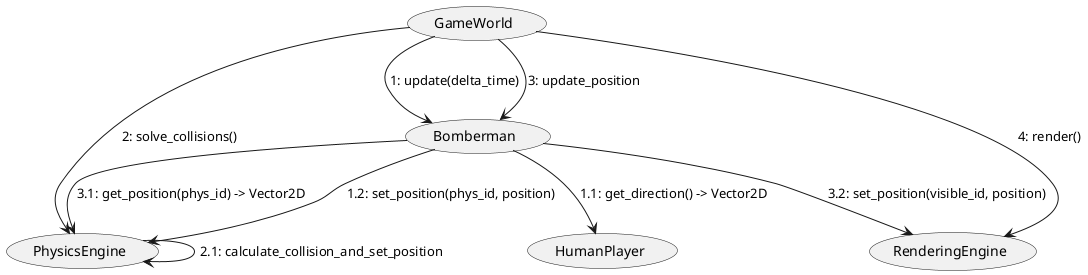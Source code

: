 @startuml

(GameWorld) --> (Bomberman) : "1: update(delta_time)"
(Bomberman) --> (HumanPlayer) : "1.1: get_direction() -> Vector2D"
(Bomberman) --> (PhysicsEngine) : "1.2: set_position(phys_id, position)"
(GameWorld) --> (PhysicsEngine) : "2: solve_collisions()"
(PhysicsEngine) --> (PhysicsEngine) : "2.1: calculate_collision_and_set_position"
(GameWorld) --> (Bomberman) : "3: update_position"
(Bomberman) --> (PhysicsEngine) : "3.1: get_position(phys_id) -> Vector2D"
(Bomberman) --> (RenderingEngine) : "3.2: set_position(visible_id, position)"
(GameWorld) --> (RenderingEngine) : "4: render()"

@enduml
